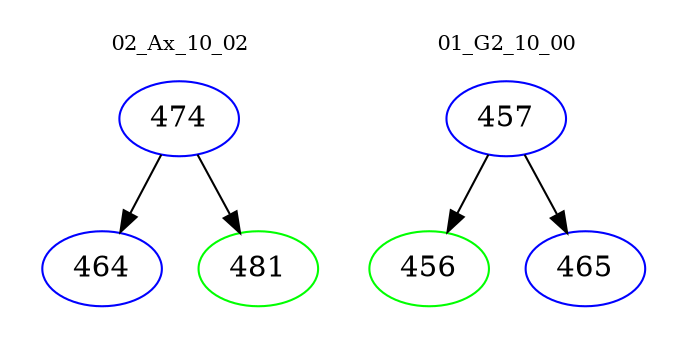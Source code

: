 digraph{
subgraph cluster_0 {
color = white
label = "02_Ax_10_02";
fontsize=10;
T0_474 [label="474", color="blue"]
T0_474 -> T0_464 [color="black"]
T0_464 [label="464", color="blue"]
T0_474 -> T0_481 [color="black"]
T0_481 [label="481", color="green"]
}
subgraph cluster_1 {
color = white
label = "01_G2_10_00";
fontsize=10;
T1_457 [label="457", color="blue"]
T1_457 -> T1_456 [color="black"]
T1_456 [label="456", color="green"]
T1_457 -> T1_465 [color="black"]
T1_465 [label="465", color="blue"]
}
}
